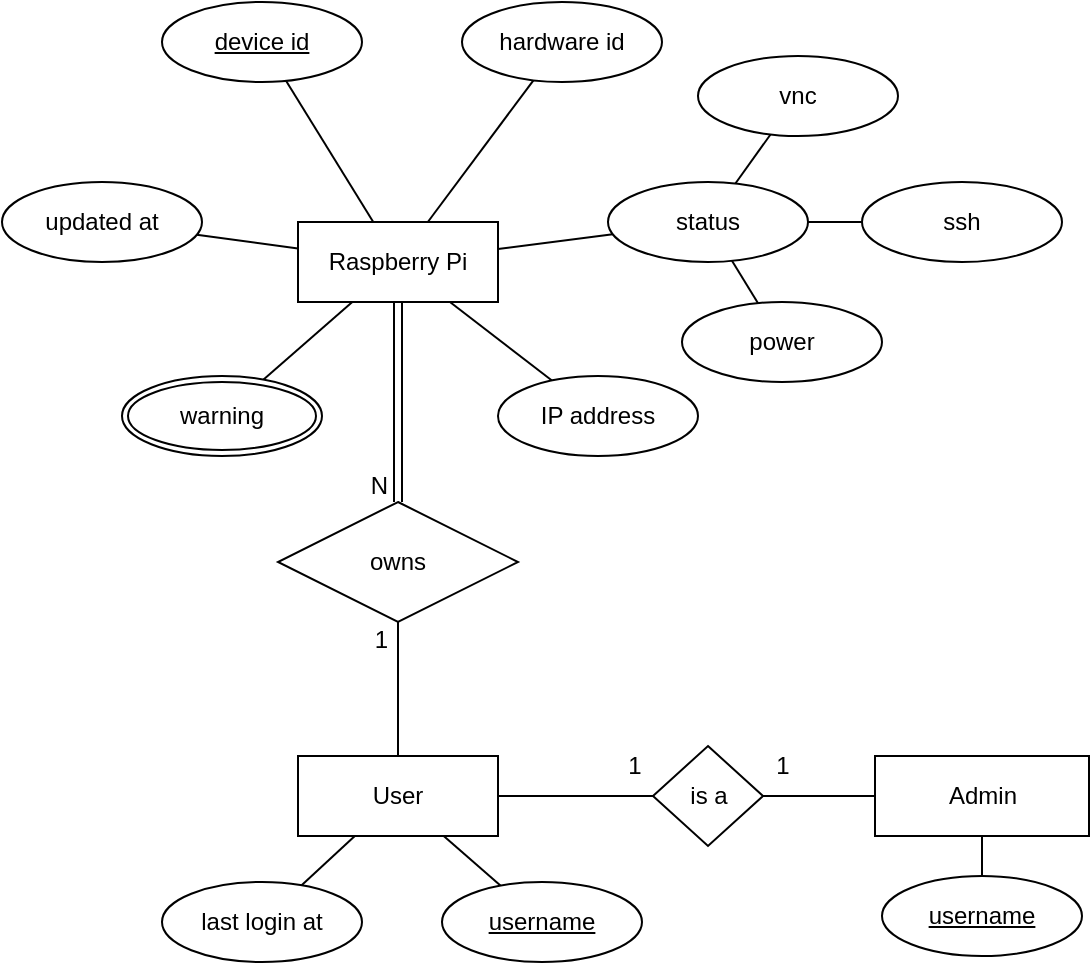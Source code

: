 <mxfile version="14.7.1" type="device"><diagram id="BaNqss_KGWo5nbfWQdw4" name="Page-1"><mxGraphModel dx="907" dy="505" grid="1" gridSize="10" guides="1" tooltips="1" connect="1" arrows="1" fold="1" page="1" pageScale="1" pageWidth="850" pageHeight="1100" math="0" shadow="0"><root><mxCell id="0"/><mxCell id="1" parent="0"/><mxCell id="gqEqhcpRDp0fSzWGswBt-1" value="Raspberry Pi" style="whiteSpace=wrap;html=1;align=center;" parent="1" vertex="1"><mxGeometry x="218" y="223" width="100" height="40" as="geometry"/></mxCell><mxCell id="gqEqhcpRDp0fSzWGswBt-2" value="User" style="whiteSpace=wrap;html=1;align=center;" parent="1" vertex="1"><mxGeometry x="218" y="490" width="100" height="40" as="geometry"/></mxCell><mxCell id="gqEqhcpRDp0fSzWGswBt-3" value="owns" style="shape=rhombus;perimeter=rhombusPerimeter;whiteSpace=wrap;html=1;align=center;" parent="1" vertex="1"><mxGeometry x="208" y="363" width="120" height="60" as="geometry"/></mxCell><mxCell id="gqEqhcpRDp0fSzWGswBt-5" value="" style="shape=link;html=1;rounded=0;noEdgeStyle=1;" parent="1" source="gqEqhcpRDp0fSzWGswBt-1" target="gqEqhcpRDp0fSzWGswBt-3" edge="1"><mxGeometry relative="1" as="geometry"><mxPoint x="240" y="530" as="sourcePoint"/><mxPoint x="400" y="530" as="targetPoint"/></mxGeometry></mxCell><mxCell id="gqEqhcpRDp0fSzWGswBt-7" value="N" style="resizable=0;html=1;align=right;verticalAlign=bottom;" parent="gqEqhcpRDp0fSzWGswBt-5" connectable="0" vertex="1"><mxGeometry x="1" relative="1" as="geometry"><mxPoint x="-5" as="offset"/></mxGeometry></mxCell><mxCell id="gqEqhcpRDp0fSzWGswBt-8" value="" style="endArrow=none;html=1;rounded=0;noEdgeStyle=1;" parent="1" source="gqEqhcpRDp0fSzWGswBt-2" target="gqEqhcpRDp0fSzWGswBt-3" edge="1"><mxGeometry relative="1" as="geometry"><mxPoint x="550" y="540" as="sourcePoint"/><mxPoint x="710" y="540" as="targetPoint"/></mxGeometry></mxCell><mxCell id="gqEqhcpRDp0fSzWGswBt-9" value="1" style="resizable=0;html=1;align=right;verticalAlign=bottom;" parent="gqEqhcpRDp0fSzWGswBt-8" connectable="0" vertex="1"><mxGeometry x="1" relative="1" as="geometry"><mxPoint x="-5" y="17" as="offset"/></mxGeometry></mxCell><mxCell id="gqEqhcpRDp0fSzWGswBt-10" value="username" style="ellipse;whiteSpace=wrap;html=1;align=center;fontStyle=4;" parent="1" vertex="1"><mxGeometry x="290" y="553" width="100" height="40" as="geometry"/></mxCell><mxCell id="gqEqhcpRDp0fSzWGswBt-11" value="last login at" style="ellipse;whiteSpace=wrap;html=1;align=center;" parent="1" vertex="1"><mxGeometry x="150" y="553" width="100" height="40" as="geometry"/></mxCell><mxCell id="gqEqhcpRDp0fSzWGswBt-12" value="IP address" style="ellipse;whiteSpace=wrap;html=1;align=center;" parent="1" vertex="1"><mxGeometry x="318" y="300" width="100" height="40" as="geometry"/></mxCell><mxCell id="gqEqhcpRDp0fSzWGswBt-13" value="device id" style="ellipse;whiteSpace=wrap;html=1;align=center;fontStyle=4;" parent="1" vertex="1"><mxGeometry x="150" y="113" width="100" height="40" as="geometry"/></mxCell><mxCell id="gqEqhcpRDp0fSzWGswBt-15" value="status" style="ellipse;whiteSpace=wrap;html=1;align=center;" parent="1" vertex="1"><mxGeometry x="373" y="203" width="100" height="40" as="geometry"/></mxCell><mxCell id="gqEqhcpRDp0fSzWGswBt-16" value="ssh" style="ellipse;whiteSpace=wrap;html=1;align=center;" parent="1" vertex="1"><mxGeometry x="500" y="203" width="100" height="40" as="geometry"/></mxCell><mxCell id="gqEqhcpRDp0fSzWGswBt-17" value="vnc" style="ellipse;whiteSpace=wrap;html=1;align=center;" parent="1" vertex="1"><mxGeometry x="418" y="140" width="100" height="40" as="geometry"/></mxCell><mxCell id="gqEqhcpRDp0fSzWGswBt-18" value="power" style="ellipse;whiteSpace=wrap;html=1;align=center;" parent="1" vertex="1"><mxGeometry x="410" y="263" width="100" height="40" as="geometry"/></mxCell><mxCell id="gqEqhcpRDp0fSzWGswBt-19" value="updated at" style="ellipse;whiteSpace=wrap;html=1;align=center;" parent="1" vertex="1"><mxGeometry x="70" y="203" width="100" height="40" as="geometry"/></mxCell><mxCell id="gqEqhcpRDp0fSzWGswBt-20" value="hardware id" style="ellipse;whiteSpace=wrap;html=1;align=center;" parent="1" vertex="1"><mxGeometry x="300" y="113" width="100" height="40" as="geometry"/></mxCell><mxCell id="gqEqhcpRDp0fSzWGswBt-21" value="warning" style="ellipse;shape=doubleEllipse;margin=3;whiteSpace=wrap;html=1;align=center;" parent="1" vertex="1"><mxGeometry x="130" y="300" width="100" height="40" as="geometry"/></mxCell><mxCell id="gqEqhcpRDp0fSzWGswBt-31" value="" style="endArrow=none;html=1;rounded=0;noEdgeStyle=1;" parent="1" source="gqEqhcpRDp0fSzWGswBt-1" target="gqEqhcpRDp0fSzWGswBt-13" edge="1"><mxGeometry relative="1" as="geometry"><mxPoint x="380" y="680" as="sourcePoint"/><mxPoint x="540" y="680" as="targetPoint"/></mxGeometry></mxCell><mxCell id="gqEqhcpRDp0fSzWGswBt-32" value="" style="endArrow=none;html=1;rounded=0;noEdgeStyle=1;" parent="1" source="gqEqhcpRDp0fSzWGswBt-12" target="gqEqhcpRDp0fSzWGswBt-1" edge="1"><mxGeometry relative="1" as="geometry"><mxPoint x="362.903" y="400" as="sourcePoint"/><mxPoint x="550" y="690" as="targetPoint"/></mxGeometry></mxCell><mxCell id="gqEqhcpRDp0fSzWGswBt-33" value="" style="endArrow=none;html=1;rounded=0;noEdgeStyle=1;" parent="1" source="gqEqhcpRDp0fSzWGswBt-15" target="gqEqhcpRDp0fSzWGswBt-18" edge="1"><mxGeometry relative="1" as="geometry"><mxPoint x="372.903" y="410" as="sourcePoint"/><mxPoint x="560" y="700" as="targetPoint"/></mxGeometry></mxCell><mxCell id="gqEqhcpRDp0fSzWGswBt-34" value="" style="endArrow=none;html=1;rounded=0;noEdgeStyle=1;" parent="1" source="gqEqhcpRDp0fSzWGswBt-15" target="gqEqhcpRDp0fSzWGswBt-17" edge="1"><mxGeometry relative="1" as="geometry"><mxPoint x="382.903" y="420" as="sourcePoint"/><mxPoint x="570" y="710" as="targetPoint"/></mxGeometry></mxCell><mxCell id="gqEqhcpRDp0fSzWGswBt-35" value="" style="endArrow=none;html=1;rounded=0;noEdgeStyle=1;" parent="1" source="gqEqhcpRDp0fSzWGswBt-1" target="gqEqhcpRDp0fSzWGswBt-15" edge="1"><mxGeometry relative="1" as="geometry"><mxPoint x="392.903" y="430" as="sourcePoint"/><mxPoint x="580" y="720" as="targetPoint"/></mxGeometry></mxCell><mxCell id="gqEqhcpRDp0fSzWGswBt-36" value="" style="endArrow=none;html=1;rounded=0;noEdgeStyle=1;" parent="1" source="gqEqhcpRDp0fSzWGswBt-15" target="gqEqhcpRDp0fSzWGswBt-16" edge="1"><mxGeometry relative="1" as="geometry"><mxPoint x="402.903" y="440" as="sourcePoint"/><mxPoint x="590" y="730" as="targetPoint"/></mxGeometry></mxCell><mxCell id="gqEqhcpRDp0fSzWGswBt-37" value="" style="endArrow=none;html=1;rounded=0;noEdgeStyle=1;" parent="1" source="gqEqhcpRDp0fSzWGswBt-1" target="gqEqhcpRDp0fSzWGswBt-19" edge="1"><mxGeometry relative="1" as="geometry"><mxPoint x="412.903" y="450" as="sourcePoint"/><mxPoint x="600" y="740" as="targetPoint"/></mxGeometry></mxCell><mxCell id="gqEqhcpRDp0fSzWGswBt-38" value="" style="endArrow=none;html=1;rounded=0;noEdgeStyle=1;" parent="1" source="gqEqhcpRDp0fSzWGswBt-1" target="gqEqhcpRDp0fSzWGswBt-21" edge="1"><mxGeometry relative="1" as="geometry"><mxPoint x="422.903" y="460" as="sourcePoint"/><mxPoint x="610" y="750" as="targetPoint"/></mxGeometry></mxCell><mxCell id="gqEqhcpRDp0fSzWGswBt-39" value="" style="endArrow=none;html=1;rounded=0;noEdgeStyle=1;" parent="1" source="gqEqhcpRDp0fSzWGswBt-1" target="gqEqhcpRDp0fSzWGswBt-20" edge="1"><mxGeometry relative="1" as="geometry"><mxPoint x="432.903" y="470" as="sourcePoint"/><mxPoint x="620" y="760" as="targetPoint"/></mxGeometry></mxCell><mxCell id="gqEqhcpRDp0fSzWGswBt-40" value="" style="endArrow=none;html=1;rounded=0;noEdgeStyle=1;" parent="1" source="gqEqhcpRDp0fSzWGswBt-2" target="gqEqhcpRDp0fSzWGswBt-11" edge="1"><mxGeometry relative="1" as="geometry"><mxPoint x="442.903" y="480" as="sourcePoint"/><mxPoint x="720" y="460" as="targetPoint"/></mxGeometry></mxCell><mxCell id="gqEqhcpRDp0fSzWGswBt-41" value="" style="endArrow=none;html=1;rounded=0;noEdgeStyle=1;" parent="1" source="gqEqhcpRDp0fSzWGswBt-2" target="gqEqhcpRDp0fSzWGswBt-10" edge="1"><mxGeometry relative="1" as="geometry"><mxPoint x="452.903" y="490" as="sourcePoint"/><mxPoint x="640" y="780" as="targetPoint"/></mxGeometry></mxCell><mxCell id="lKlukN9eBcNJec4hgkZ_-1" value="Admin" style="rounded=0;whiteSpace=wrap;html=1;" vertex="1" parent="1"><mxGeometry x="506.5" y="490" width="107" height="40" as="geometry"/></mxCell><mxCell id="lKlukN9eBcNJec4hgkZ_-2" value="username" style="ellipse;whiteSpace=wrap;html=1;align=center;fontStyle=4;" vertex="1" parent="1"><mxGeometry x="510" y="550" width="100" height="40" as="geometry"/></mxCell><mxCell id="lKlukN9eBcNJec4hgkZ_-4" value="" style="endArrow=none;html=1;entryX=0.5;entryY=1;entryDx=0;entryDy=0;exitX=0.5;exitY=0;exitDx=0;exitDy=0;" edge="1" parent="1" source="lKlukN9eBcNJec4hgkZ_-2" target="lKlukN9eBcNJec4hgkZ_-1"><mxGeometry width="50" height="50" relative="1" as="geometry"><mxPoint x="550" y="660" as="sourcePoint"/><mxPoint x="600" y="610" as="targetPoint"/></mxGeometry></mxCell><mxCell id="lKlukN9eBcNJec4hgkZ_-15" style="edgeStyle=orthogonalEdgeStyle;rounded=0;orthogonalLoop=1;jettySize=auto;html=1;exitX=1;exitY=0.5;exitDx=0;exitDy=0;entryX=0;entryY=0.5;entryDx=0;entryDy=0;endArrow=none;endFill=0;" edge="1" parent="1" source="lKlukN9eBcNJec4hgkZ_-14" target="lKlukN9eBcNJec4hgkZ_-1"><mxGeometry relative="1" as="geometry"/></mxCell><mxCell id="lKlukN9eBcNJec4hgkZ_-16" style="edgeStyle=orthogonalEdgeStyle;rounded=0;orthogonalLoop=1;jettySize=auto;html=1;exitX=0;exitY=0.5;exitDx=0;exitDy=0;entryX=1;entryY=0.5;entryDx=0;entryDy=0;endArrow=none;endFill=0;" edge="1" parent="1" source="lKlukN9eBcNJec4hgkZ_-14" target="gqEqhcpRDp0fSzWGswBt-2"><mxGeometry relative="1" as="geometry"/></mxCell><mxCell id="lKlukN9eBcNJec4hgkZ_-14" value="is a" style="shape=rhombus;perimeter=rhombusPerimeter;whiteSpace=wrap;html=1;align=center;" vertex="1" parent="1"><mxGeometry x="395.5" y="485" width="55" height="50" as="geometry"/></mxCell><mxCell id="lKlukN9eBcNJec4hgkZ_-17" value="1" style="text;html=1;align=center;verticalAlign=middle;resizable=0;points=[];autosize=1;strokeColor=none;" vertex="1" parent="1"><mxGeometry x="450" y="485" width="20" height="20" as="geometry"/></mxCell><mxCell id="lKlukN9eBcNJec4hgkZ_-18" value="1" style="text;html=1;align=center;verticalAlign=middle;resizable=0;points=[];autosize=1;strokeColor=none;" vertex="1" parent="1"><mxGeometry x="375.5" y="485" width="20" height="20" as="geometry"/></mxCell></root></mxGraphModel></diagram></mxfile>
